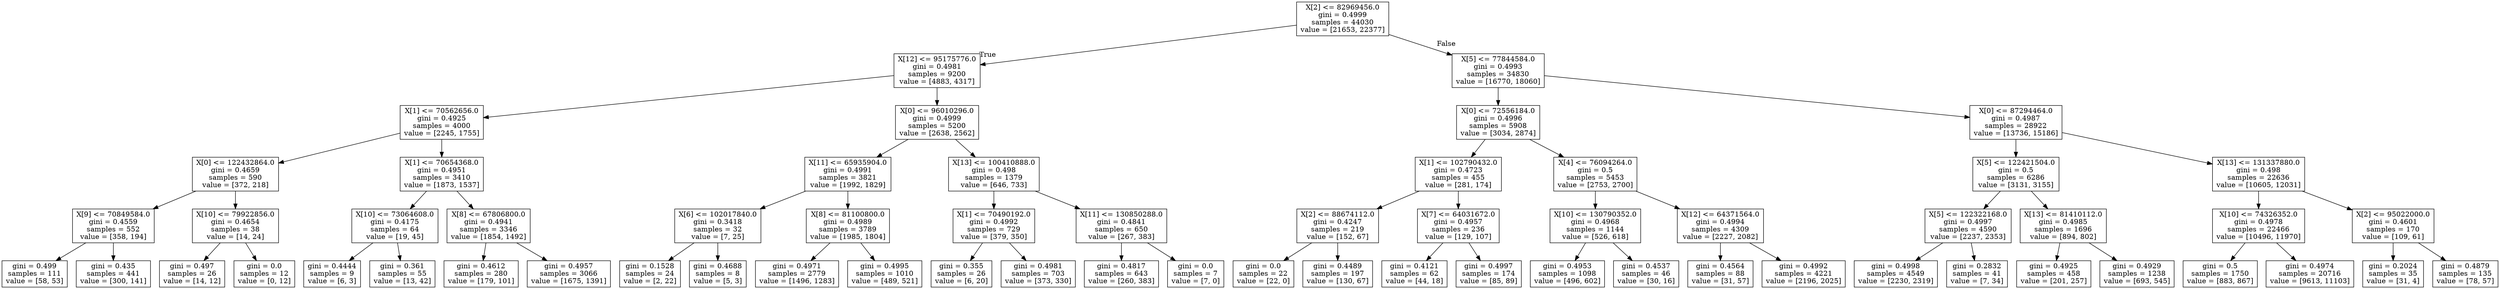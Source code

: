 digraph Tree {
node [shape=box] ;
0 [label="X[2] <= 82969456.0\ngini = 0.4999\nsamples = 44030\nvalue = [21653, 22377]"] ;
1 [label="X[12] <= 95175776.0\ngini = 0.4981\nsamples = 9200\nvalue = [4883, 4317]"] ;
0 -> 1 [labeldistance=2.5, labelangle=45, headlabel="True"] ;
2 [label="X[1] <= 70562656.0\ngini = 0.4925\nsamples = 4000\nvalue = [2245, 1755]"] ;
1 -> 2 ;
3 [label="X[0] <= 122432864.0\ngini = 0.4659\nsamples = 590\nvalue = [372, 218]"] ;
2 -> 3 ;
4 [label="X[9] <= 70849584.0\ngini = 0.4559\nsamples = 552\nvalue = [358, 194]"] ;
3 -> 4 ;
5 [label="gini = 0.499\nsamples = 111\nvalue = [58, 53]"] ;
4 -> 5 ;
6 [label="gini = 0.435\nsamples = 441\nvalue = [300, 141]"] ;
4 -> 6 ;
7 [label="X[10] <= 79922856.0\ngini = 0.4654\nsamples = 38\nvalue = [14, 24]"] ;
3 -> 7 ;
8 [label="gini = 0.497\nsamples = 26\nvalue = [14, 12]"] ;
7 -> 8 ;
9 [label="gini = 0.0\nsamples = 12\nvalue = [0, 12]"] ;
7 -> 9 ;
10 [label="X[1] <= 70654368.0\ngini = 0.4951\nsamples = 3410\nvalue = [1873, 1537]"] ;
2 -> 10 ;
11 [label="X[10] <= 73064608.0\ngini = 0.4175\nsamples = 64\nvalue = [19, 45]"] ;
10 -> 11 ;
12 [label="gini = 0.4444\nsamples = 9\nvalue = [6, 3]"] ;
11 -> 12 ;
13 [label="gini = 0.361\nsamples = 55\nvalue = [13, 42]"] ;
11 -> 13 ;
14 [label="X[8] <= 67806800.0\ngini = 0.4941\nsamples = 3346\nvalue = [1854, 1492]"] ;
10 -> 14 ;
15 [label="gini = 0.4612\nsamples = 280\nvalue = [179, 101]"] ;
14 -> 15 ;
16 [label="gini = 0.4957\nsamples = 3066\nvalue = [1675, 1391]"] ;
14 -> 16 ;
17 [label="X[0] <= 96010296.0\ngini = 0.4999\nsamples = 5200\nvalue = [2638, 2562]"] ;
1 -> 17 ;
18 [label="X[11] <= 65935904.0\ngini = 0.4991\nsamples = 3821\nvalue = [1992, 1829]"] ;
17 -> 18 ;
19 [label="X[6] <= 102017840.0\ngini = 0.3418\nsamples = 32\nvalue = [7, 25]"] ;
18 -> 19 ;
20 [label="gini = 0.1528\nsamples = 24\nvalue = [2, 22]"] ;
19 -> 20 ;
21 [label="gini = 0.4688\nsamples = 8\nvalue = [5, 3]"] ;
19 -> 21 ;
22 [label="X[8] <= 81100800.0\ngini = 0.4989\nsamples = 3789\nvalue = [1985, 1804]"] ;
18 -> 22 ;
23 [label="gini = 0.4971\nsamples = 2779\nvalue = [1496, 1283]"] ;
22 -> 23 ;
24 [label="gini = 0.4995\nsamples = 1010\nvalue = [489, 521]"] ;
22 -> 24 ;
25 [label="X[13] <= 100410888.0\ngini = 0.498\nsamples = 1379\nvalue = [646, 733]"] ;
17 -> 25 ;
26 [label="X[1] <= 70490192.0\ngini = 0.4992\nsamples = 729\nvalue = [379, 350]"] ;
25 -> 26 ;
27 [label="gini = 0.355\nsamples = 26\nvalue = [6, 20]"] ;
26 -> 27 ;
28 [label="gini = 0.4981\nsamples = 703\nvalue = [373, 330]"] ;
26 -> 28 ;
29 [label="X[11] <= 130850288.0\ngini = 0.4841\nsamples = 650\nvalue = [267, 383]"] ;
25 -> 29 ;
30 [label="gini = 0.4817\nsamples = 643\nvalue = [260, 383]"] ;
29 -> 30 ;
31 [label="gini = 0.0\nsamples = 7\nvalue = [7, 0]"] ;
29 -> 31 ;
32 [label="X[5] <= 77844584.0\ngini = 0.4993\nsamples = 34830\nvalue = [16770, 18060]"] ;
0 -> 32 [labeldistance=2.5, labelangle=-45, headlabel="False"] ;
33 [label="X[0] <= 72556184.0\ngini = 0.4996\nsamples = 5908\nvalue = [3034, 2874]"] ;
32 -> 33 ;
34 [label="X[1] <= 102790432.0\ngini = 0.4723\nsamples = 455\nvalue = [281, 174]"] ;
33 -> 34 ;
35 [label="X[2] <= 88674112.0\ngini = 0.4247\nsamples = 219\nvalue = [152, 67]"] ;
34 -> 35 ;
36 [label="gini = 0.0\nsamples = 22\nvalue = [22, 0]"] ;
35 -> 36 ;
37 [label="gini = 0.4489\nsamples = 197\nvalue = [130, 67]"] ;
35 -> 37 ;
38 [label="X[7] <= 64031672.0\ngini = 0.4957\nsamples = 236\nvalue = [129, 107]"] ;
34 -> 38 ;
39 [label="gini = 0.4121\nsamples = 62\nvalue = [44, 18]"] ;
38 -> 39 ;
40 [label="gini = 0.4997\nsamples = 174\nvalue = [85, 89]"] ;
38 -> 40 ;
41 [label="X[4] <= 76094264.0\ngini = 0.5\nsamples = 5453\nvalue = [2753, 2700]"] ;
33 -> 41 ;
42 [label="X[10] <= 130790352.0\ngini = 0.4968\nsamples = 1144\nvalue = [526, 618]"] ;
41 -> 42 ;
43 [label="gini = 0.4953\nsamples = 1098\nvalue = [496, 602]"] ;
42 -> 43 ;
44 [label="gini = 0.4537\nsamples = 46\nvalue = [30, 16]"] ;
42 -> 44 ;
45 [label="X[12] <= 64371564.0\ngini = 0.4994\nsamples = 4309\nvalue = [2227, 2082]"] ;
41 -> 45 ;
46 [label="gini = 0.4564\nsamples = 88\nvalue = [31, 57]"] ;
45 -> 46 ;
47 [label="gini = 0.4992\nsamples = 4221\nvalue = [2196, 2025]"] ;
45 -> 47 ;
48 [label="X[0] <= 87294464.0\ngini = 0.4987\nsamples = 28922\nvalue = [13736, 15186]"] ;
32 -> 48 ;
49 [label="X[5] <= 122421504.0\ngini = 0.5\nsamples = 6286\nvalue = [3131, 3155]"] ;
48 -> 49 ;
50 [label="X[5] <= 122322168.0\ngini = 0.4997\nsamples = 4590\nvalue = [2237, 2353]"] ;
49 -> 50 ;
51 [label="gini = 0.4998\nsamples = 4549\nvalue = [2230, 2319]"] ;
50 -> 51 ;
52 [label="gini = 0.2832\nsamples = 41\nvalue = [7, 34]"] ;
50 -> 52 ;
53 [label="X[13] <= 81410112.0\ngini = 0.4985\nsamples = 1696\nvalue = [894, 802]"] ;
49 -> 53 ;
54 [label="gini = 0.4925\nsamples = 458\nvalue = [201, 257]"] ;
53 -> 54 ;
55 [label="gini = 0.4929\nsamples = 1238\nvalue = [693, 545]"] ;
53 -> 55 ;
56 [label="X[13] <= 131337880.0\ngini = 0.498\nsamples = 22636\nvalue = [10605, 12031]"] ;
48 -> 56 ;
57 [label="X[10] <= 74326352.0\ngini = 0.4978\nsamples = 22466\nvalue = [10496, 11970]"] ;
56 -> 57 ;
58 [label="gini = 0.5\nsamples = 1750\nvalue = [883, 867]"] ;
57 -> 58 ;
59 [label="gini = 0.4974\nsamples = 20716\nvalue = [9613, 11103]"] ;
57 -> 59 ;
60 [label="X[2] <= 95022000.0\ngini = 0.4601\nsamples = 170\nvalue = [109, 61]"] ;
56 -> 60 ;
61 [label="gini = 0.2024\nsamples = 35\nvalue = [31, 4]"] ;
60 -> 61 ;
62 [label="gini = 0.4879\nsamples = 135\nvalue = [78, 57]"] ;
60 -> 62 ;
}